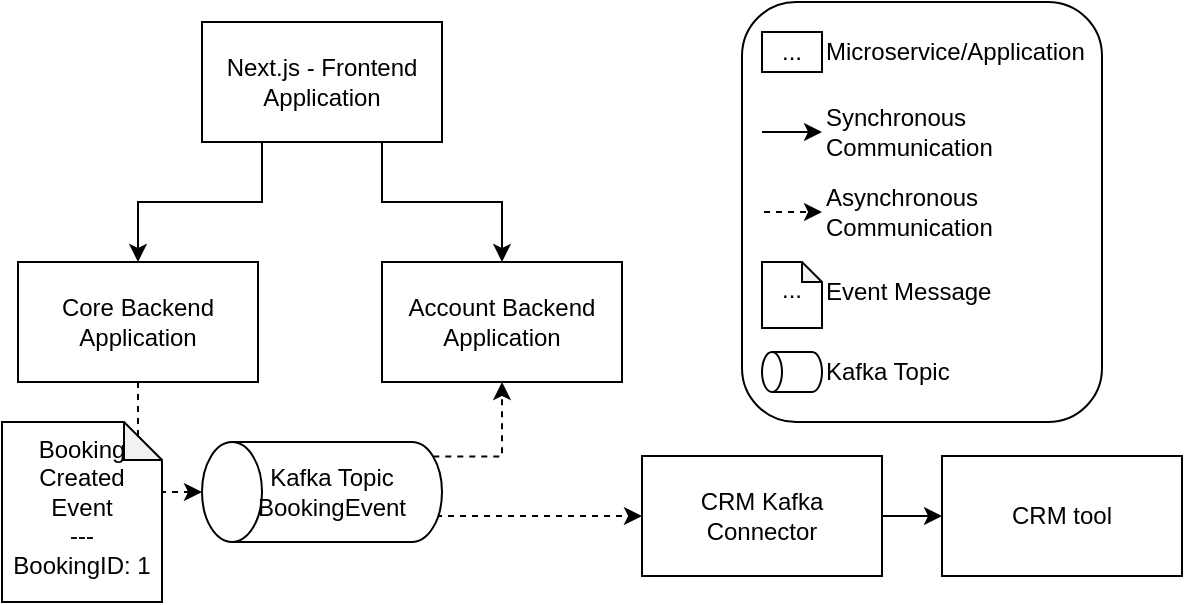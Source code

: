 <mxfile version="18.0.1" type="device"><diagram id="7bVSKB8No6_PkpfFsuh8" name="Seite-1"><mxGraphModel dx="946" dy="606" grid="1" gridSize="10" guides="1" tooltips="1" connect="1" arrows="1" fold="1" page="1" pageScale="1" pageWidth="827" pageHeight="1169" math="0" shadow="0"><root><mxCell id="0"/><mxCell id="1" parent="0"/><mxCell id="94RAvVw5NjpuuUlEYj5r-12" style="edgeStyle=orthogonalEdgeStyle;rounded=0;orthogonalLoop=1;jettySize=auto;html=1;exitX=0.25;exitY=1;exitDx=0;exitDy=0;entryX=0.5;entryY=0;entryDx=0;entryDy=0;" parent="1" source="94RAvVw5NjpuuUlEYj5r-1" target="94RAvVw5NjpuuUlEYj5r-2" edge="1"><mxGeometry relative="1" as="geometry"/></mxCell><mxCell id="94RAvVw5NjpuuUlEYj5r-13" style="edgeStyle=orthogonalEdgeStyle;rounded=0;orthogonalLoop=1;jettySize=auto;html=1;exitX=0.75;exitY=1;exitDx=0;exitDy=0;entryX=0.5;entryY=0;entryDx=0;entryDy=0;" parent="1" source="94RAvVw5NjpuuUlEYj5r-1" target="94RAvVw5NjpuuUlEYj5r-3" edge="1"><mxGeometry relative="1" as="geometry"/></mxCell><mxCell id="94RAvVw5NjpuuUlEYj5r-1" value="Next.js - Frontend Application" style="rounded=0;whiteSpace=wrap;html=1;" parent="1" vertex="1"><mxGeometry x="240" y="120" width="120" height="60" as="geometry"/></mxCell><mxCell id="94RAvVw5NjpuuUlEYj5r-7" style="edgeStyle=orthogonalEdgeStyle;rounded=0;orthogonalLoop=1;jettySize=auto;html=1;exitX=0.5;exitY=1;exitDx=0;exitDy=0;entryX=0.5;entryY=0;entryDx=0;entryDy=0;entryPerimeter=0;dashed=1;" parent="1" source="94RAvVw5NjpuuUlEYj5r-2" target="94RAvVw5NjpuuUlEYj5r-5" edge="1"><mxGeometry relative="1" as="geometry"/></mxCell><mxCell id="94RAvVw5NjpuuUlEYj5r-2" value="Core Backend Application" style="rounded=0;whiteSpace=wrap;html=1;" parent="1" vertex="1"><mxGeometry x="148" y="240" width="120" height="60" as="geometry"/></mxCell><mxCell id="94RAvVw5NjpuuUlEYj5r-3" value="Account Backend Application" style="rounded=0;whiteSpace=wrap;html=1;" parent="1" vertex="1"><mxGeometry x="330" y="240" width="120" height="60" as="geometry"/></mxCell><mxCell id="94RAvVw5NjpuuUlEYj5r-15" style="edgeStyle=orthogonalEdgeStyle;rounded=0;orthogonalLoop=1;jettySize=auto;html=1;exitX=1;exitY=0.5;exitDx=0;exitDy=0;entryX=0;entryY=0.5;entryDx=0;entryDy=0;" parent="1" source="94RAvVw5NjpuuUlEYj5r-4" target="94RAvVw5NjpuuUlEYj5r-14" edge="1"><mxGeometry relative="1" as="geometry"/></mxCell><mxCell id="94RAvVw5NjpuuUlEYj5r-4" value="CRM Kafka Connector" style="rounded=0;whiteSpace=wrap;html=1;" parent="1" vertex="1"><mxGeometry x="460" y="337" width="120" height="60" as="geometry"/></mxCell><mxCell id="94RAvVw5NjpuuUlEYj5r-9" style="edgeStyle=orthogonalEdgeStyle;rounded=0;orthogonalLoop=1;jettySize=auto;html=1;exitX=0.26;exitY=0.975;exitDx=0;exitDy=0;exitPerimeter=0;dashed=1;" parent="1" source="94RAvVw5NjpuuUlEYj5r-5" target="94RAvVw5NjpuuUlEYj5r-4" edge="1"><mxGeometry relative="1" as="geometry"/></mxCell><mxCell id="94RAvVw5NjpuuUlEYj5r-10" style="edgeStyle=orthogonalEdgeStyle;rounded=0;orthogonalLoop=1;jettySize=auto;html=1;exitX=0.855;exitY=1;exitDx=0;exitDy=-4.35;exitPerimeter=0;entryX=0.5;entryY=1;entryDx=0;entryDy=0;dashed=1;" parent="1" source="94RAvVw5NjpuuUlEYj5r-5" target="94RAvVw5NjpuuUlEYj5r-3" edge="1"><mxGeometry relative="1" as="geometry"><Array as="points"><mxPoint x="390" y="337"/></Array></mxGeometry></mxCell><mxCell id="94RAvVw5NjpuuUlEYj5r-5" value="" style="shape=cylinder3;whiteSpace=wrap;html=1;boundedLbl=1;backgroundOutline=1;size=15;rotation=-90;" parent="1" vertex="1"><mxGeometry x="275" y="295" width="50" height="120" as="geometry"/></mxCell><mxCell id="94RAvVw5NjpuuUlEYj5r-6" value="Kafka Topic BookingEvent" style="text;html=1;strokeColor=none;fillColor=none;align=center;verticalAlign=middle;whiteSpace=wrap;rounded=0;" parent="1" vertex="1"><mxGeometry x="275" y="340" width="60" height="30" as="geometry"/></mxCell><mxCell id="94RAvVw5NjpuuUlEYj5r-11" value="Booking&lt;br&gt;Created&lt;br&gt;Event&lt;br&gt;---&lt;br&gt;BookingID: 1" style="shape=note;whiteSpace=wrap;html=1;backgroundOutline=1;darkOpacity=0.05;size=19;verticalAlign=top;" parent="1" vertex="1"><mxGeometry x="140" y="320" width="80" height="90" as="geometry"/></mxCell><mxCell id="94RAvVw5NjpuuUlEYj5r-14" value="CRM tool" style="rounded=0;whiteSpace=wrap;html=1;" parent="1" vertex="1"><mxGeometry x="610" y="337" width="120" height="60" as="geometry"/></mxCell><mxCell id="94RAvVw5NjpuuUlEYj5r-16" value="" style="rounded=1;whiteSpace=wrap;html=1;" parent="1" vertex="1"><mxGeometry x="510" y="110" width="180" height="210" as="geometry"/></mxCell><mxCell id="94RAvVw5NjpuuUlEYj5r-18" style="edgeStyle=orthogonalEdgeStyle;rounded=0;orthogonalLoop=1;jettySize=auto;html=1;entryX=0;entryY=0.5;entryDx=0;entryDy=0;" parent="1" target="94RAvVw5NjpuuUlEYj5r-21" edge="1"><mxGeometry relative="1" as="geometry"><mxPoint x="520" y="175" as="sourcePoint"/><mxPoint x="550" y="173" as="targetPoint"/></mxGeometry></mxCell><mxCell id="94RAvVw5NjpuuUlEYj5r-19" style="edgeStyle=orthogonalEdgeStyle;rounded=0;orthogonalLoop=1;jettySize=auto;html=1;entryX=0;entryY=0.5;entryDx=0;entryDy=0;dashed=1;" parent="1" target="94RAvVw5NjpuuUlEYj5r-22" edge="1"><mxGeometry relative="1" as="geometry"><mxPoint x="521" y="215" as="sourcePoint"/><mxPoint x="551" y="211" as="targetPoint"/></mxGeometry></mxCell><mxCell id="94RAvVw5NjpuuUlEYj5r-21" value="Synchronous Communication" style="text;html=1;strokeColor=none;fillColor=none;align=left;verticalAlign=middle;whiteSpace=wrap;rounded=0;" parent="1" vertex="1"><mxGeometry x="550" y="160" width="140" height="30" as="geometry"/></mxCell><mxCell id="94RAvVw5NjpuuUlEYj5r-22" value="Asynchronous Communication" style="text;html=1;strokeColor=none;fillColor=none;align=left;verticalAlign=middle;whiteSpace=wrap;rounded=0;" parent="1" vertex="1"><mxGeometry x="550" y="200" width="140" height="30" as="geometry"/></mxCell><mxCell id="94RAvVw5NjpuuUlEYj5r-23" value="..." style="shape=note;whiteSpace=wrap;html=1;backgroundOutline=1;darkOpacity=0.05;size=10;verticalAlign=top;" parent="1" vertex="1"><mxGeometry x="520" y="240" width="30" height="33" as="geometry"/></mxCell><mxCell id="94RAvVw5NjpuuUlEYj5r-24" value="Event Message" style="text;html=1;strokeColor=none;fillColor=none;align=left;verticalAlign=middle;whiteSpace=wrap;rounded=0;" parent="1" vertex="1"><mxGeometry x="550" y="240" width="140" height="30" as="geometry"/></mxCell><mxCell id="94RAvVw5NjpuuUlEYj5r-25" value="" style="shape=cylinder3;whiteSpace=wrap;html=1;boundedLbl=1;backgroundOutline=1;size=5;rotation=-90;" parent="1" vertex="1"><mxGeometry x="525" y="280" width="20" height="30" as="geometry"/></mxCell><mxCell id="94RAvVw5NjpuuUlEYj5r-26" value="Kafka Topic" style="text;html=1;strokeColor=none;fillColor=none;align=left;verticalAlign=middle;whiteSpace=wrap;rounded=0;" parent="1" vertex="1"><mxGeometry x="550" y="280" width="140" height="30" as="geometry"/></mxCell><mxCell id="94RAvVw5NjpuuUlEYj5r-28" value="..." style="rounded=0;whiteSpace=wrap;html=1;" parent="1" vertex="1"><mxGeometry x="520" y="125" width="30" height="20" as="geometry"/></mxCell><mxCell id="94RAvVw5NjpuuUlEYj5r-29" value="Microservice/Application" style="text;html=1;strokeColor=none;fillColor=none;align=left;verticalAlign=middle;whiteSpace=wrap;rounded=0;" parent="1" vertex="1"><mxGeometry x="550" y="120" width="140" height="30" as="geometry"/></mxCell></root></mxGraphModel></diagram></mxfile>